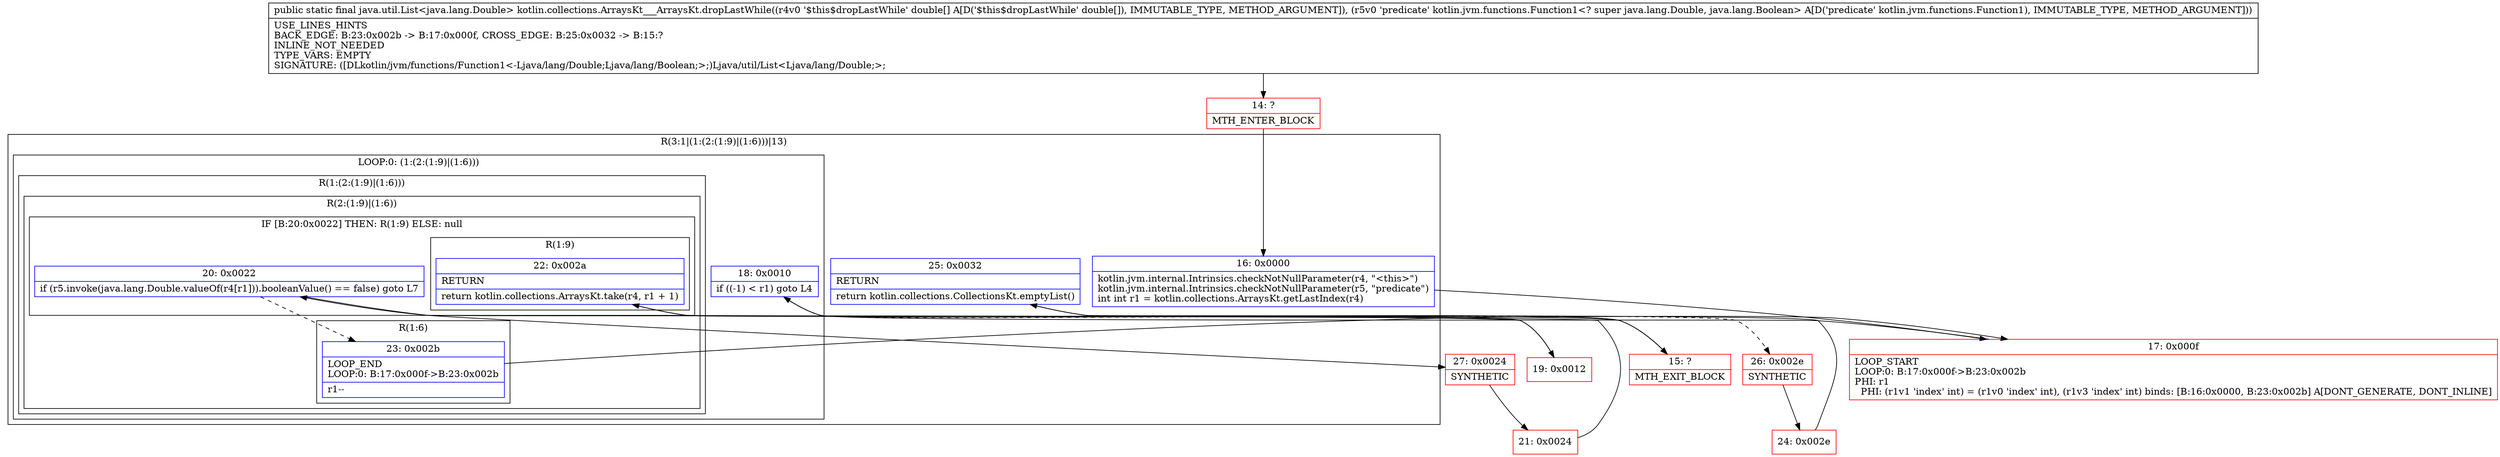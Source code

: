 digraph "CFG forkotlin.collections.ArraysKt___ArraysKt.dropLastWhile([DLkotlin\/jvm\/functions\/Function1;)Ljava\/util\/List;" {
subgraph cluster_Region_370028108 {
label = "R(3:1|(1:(2:(1:9)|(1:6)))|13)";
node [shape=record,color=blue];
Node_16 [shape=record,label="{16\:\ 0x0000|kotlin.jvm.internal.Intrinsics.checkNotNullParameter(r4, \"\<this\>\")\lkotlin.jvm.internal.Intrinsics.checkNotNullParameter(r5, \"predicate\")\lint int r1 = kotlin.collections.ArraysKt.getLastIndex(r4)\l}"];
subgraph cluster_LoopRegion_441852428 {
label = "LOOP:0: (1:(2:(1:9)|(1:6)))";
node [shape=record,color=blue];
Node_18 [shape=record,label="{18\:\ 0x0010|if ((\-1) \< r1) goto L4\l}"];
subgraph cluster_Region_734000555 {
label = "R(1:(2:(1:9)|(1:6)))";
node [shape=record,color=blue];
subgraph cluster_Region_187204243 {
label = "R(2:(1:9)|(1:6))";
node [shape=record,color=blue];
subgraph cluster_IfRegion_1127630532 {
label = "IF [B:20:0x0022] THEN: R(1:9) ELSE: null";
node [shape=record,color=blue];
Node_20 [shape=record,label="{20\:\ 0x0022|if (r5.invoke(java.lang.Double.valueOf(r4[r1])).booleanValue() == false) goto L7\l}"];
subgraph cluster_Region_615349408 {
label = "R(1:9)";
node [shape=record,color=blue];
Node_22 [shape=record,label="{22\:\ 0x002a|RETURN\l|return kotlin.collections.ArraysKt.take(r4, r1 + 1)\l}"];
}
}
subgraph cluster_Region_2142175580 {
label = "R(1:6)";
node [shape=record,color=blue];
Node_23 [shape=record,label="{23\:\ 0x002b|LOOP_END\lLOOP:0: B:17:0x000f\-\>B:23:0x002b\l|r1\-\-\l}"];
}
}
}
}
Node_25 [shape=record,label="{25\:\ 0x0032|RETURN\l|return kotlin.collections.CollectionsKt.emptyList()\l}"];
}
Node_14 [shape=record,color=red,label="{14\:\ ?|MTH_ENTER_BLOCK\l}"];
Node_17 [shape=record,color=red,label="{17\:\ 0x000f|LOOP_START\lLOOP:0: B:17:0x000f\-\>B:23:0x002b\lPHI: r1 \l  PHI: (r1v1 'index' int) = (r1v0 'index' int), (r1v3 'index' int) binds: [B:16:0x0000, B:23:0x002b] A[DONT_GENERATE, DONT_INLINE]\l}"];
Node_19 [shape=record,color=red,label="{19\:\ 0x0012}"];
Node_27 [shape=record,color=red,label="{27\:\ 0x0024|SYNTHETIC\l}"];
Node_21 [shape=record,color=red,label="{21\:\ 0x0024}"];
Node_15 [shape=record,color=red,label="{15\:\ ?|MTH_EXIT_BLOCK\l}"];
Node_26 [shape=record,color=red,label="{26\:\ 0x002e|SYNTHETIC\l}"];
Node_24 [shape=record,color=red,label="{24\:\ 0x002e}"];
MethodNode[shape=record,label="{public static final java.util.List\<java.lang.Double\> kotlin.collections.ArraysKt___ArraysKt.dropLastWhile((r4v0 '$this$dropLastWhile' double[] A[D('$this$dropLastWhile' double[]), IMMUTABLE_TYPE, METHOD_ARGUMENT]), (r5v0 'predicate' kotlin.jvm.functions.Function1\<? super java.lang.Double, java.lang.Boolean\> A[D('predicate' kotlin.jvm.functions.Function1), IMMUTABLE_TYPE, METHOD_ARGUMENT]))  | USE_LINES_HINTS\lBACK_EDGE: B:23:0x002b \-\> B:17:0x000f, CROSS_EDGE: B:25:0x0032 \-\> B:15:?\lINLINE_NOT_NEEDED\lTYPE_VARS: EMPTY\lSIGNATURE: ([DLkotlin\/jvm\/functions\/Function1\<\-Ljava\/lang\/Double;Ljava\/lang\/Boolean;\>;)Ljava\/util\/List\<Ljava\/lang\/Double;\>;\l}"];
MethodNode -> Node_14;Node_16 -> Node_17;
Node_18 -> Node_19;
Node_18 -> Node_26[style=dashed];
Node_20 -> Node_23[style=dashed];
Node_20 -> Node_27;
Node_22 -> Node_15;
Node_23 -> Node_17;
Node_25 -> Node_15;
Node_14 -> Node_16;
Node_17 -> Node_18;
Node_19 -> Node_20;
Node_27 -> Node_21;
Node_21 -> Node_22;
Node_26 -> Node_24;
Node_24 -> Node_25;
}

